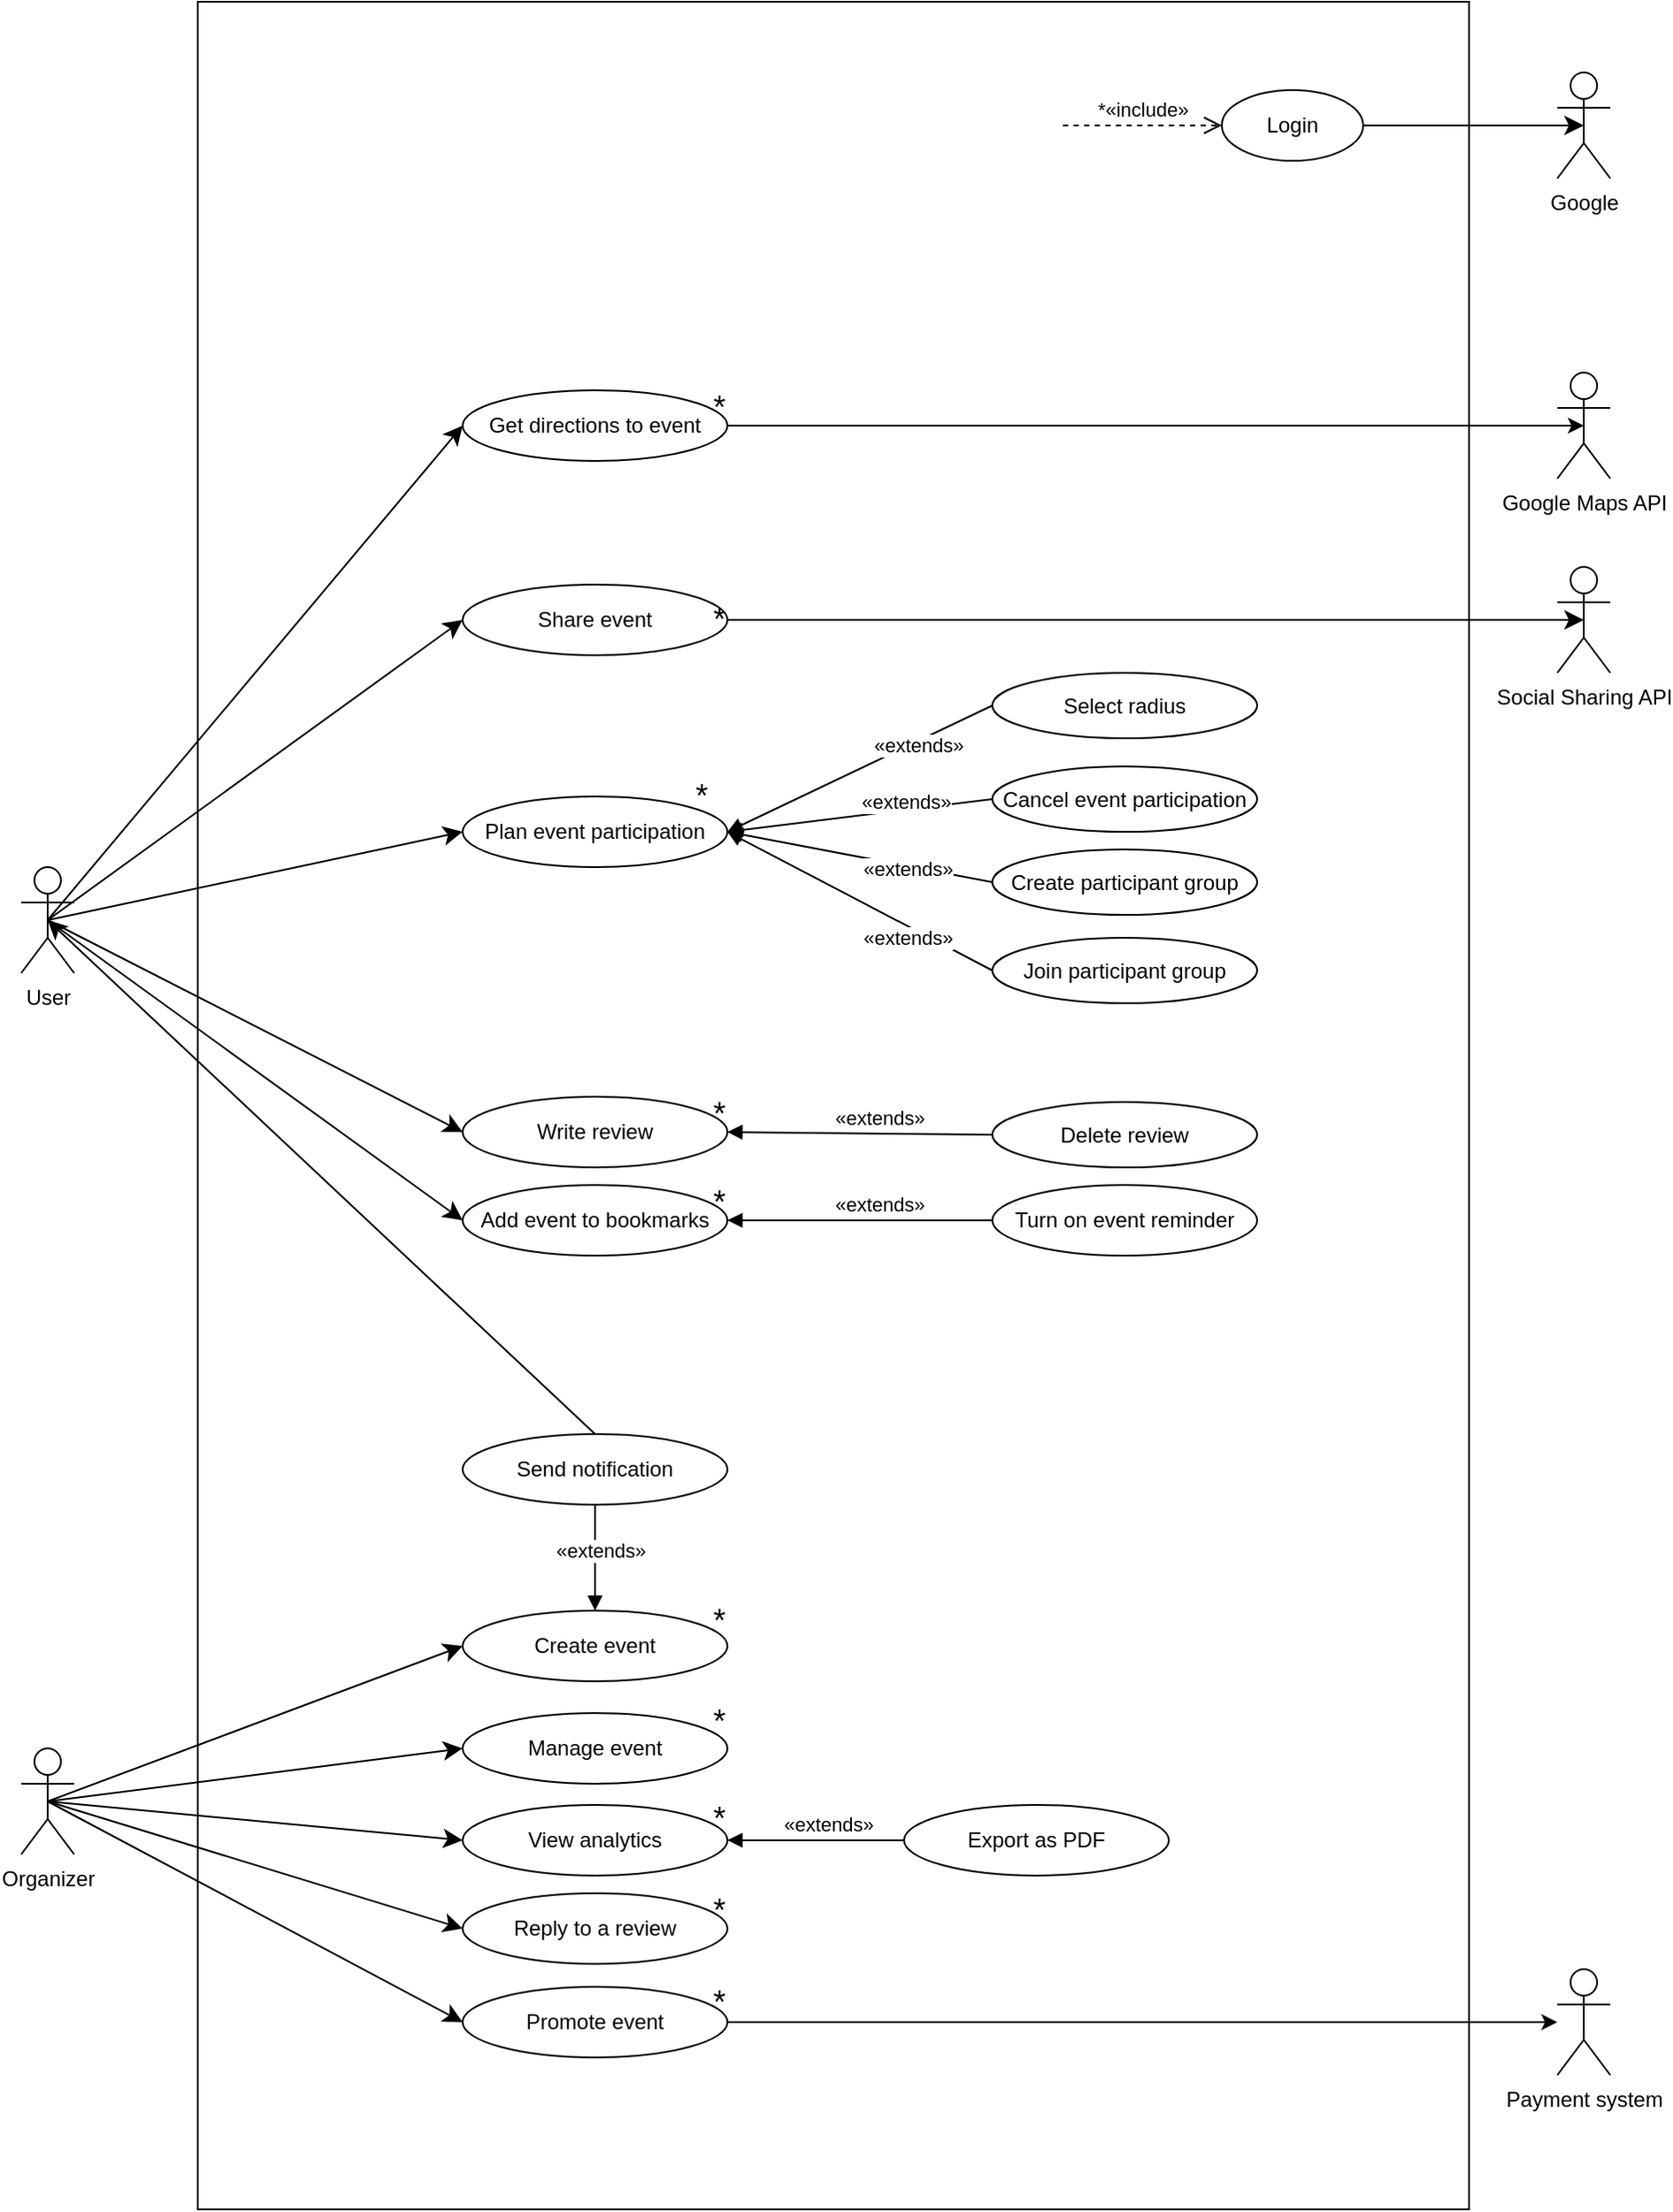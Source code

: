 <mxfile version="22.0.3" type="device">
  <diagram name="Pagina-1" id="NBDN8t3ZHKS26o0dstRo">
    <mxGraphModel dx="1276" dy="606" grid="1" gridSize="10" guides="1" tooltips="1" connect="1" arrows="1" fold="1" page="1" pageScale="1" pageWidth="1200" pageHeight="1920" math="0" shadow="0">
      <root>
        <mxCell id="0" />
        <mxCell id="1" parent="0" />
        <mxCell id="htn_xkT1saduvXeLNXjh-12" value="" style="rounded=0;whiteSpace=wrap;html=1;" parent="1" vertex="1">
          <mxGeometry x="200" y="50" width="720" height="1250" as="geometry" />
        </mxCell>
        <mxCell id="IiZjPgKYvky2dSMYdkkD-31" style="edgeStyle=none;curved=1;rounded=0;orthogonalLoop=1;jettySize=auto;html=1;exitX=0.5;exitY=0.5;exitDx=0;exitDy=0;exitPerimeter=0;entryX=0;entryY=0.5;entryDx=0;entryDy=0;fontSize=12;startSize=8;endSize=8;" parent="1" source="EeKUK2XGIDcgAEgI9ckz-1" target="EeKUK2XGIDcgAEgI9ckz-19" edge="1">
          <mxGeometry relative="1" as="geometry" />
        </mxCell>
        <mxCell id="IiZjPgKYvky2dSMYdkkD-32" style="edgeStyle=none;curved=1;rounded=0;orthogonalLoop=1;jettySize=auto;html=1;exitX=0.5;exitY=0.5;exitDx=0;exitDy=0;exitPerimeter=0;entryX=0;entryY=0.5;entryDx=0;entryDy=0;fontSize=12;startSize=8;endSize=8;" parent="1" source="EeKUK2XGIDcgAEgI9ckz-1" target="EeKUK2XGIDcgAEgI9ckz-20" edge="1">
          <mxGeometry relative="1" as="geometry" />
        </mxCell>
        <mxCell id="IiZjPgKYvky2dSMYdkkD-33" style="edgeStyle=none;curved=1;rounded=0;orthogonalLoop=1;jettySize=auto;html=1;exitX=0.5;exitY=0.5;exitDx=0;exitDy=0;exitPerimeter=0;entryX=0;entryY=0.5;entryDx=0;entryDy=0;fontSize=12;startSize=8;endSize=8;" parent="1" source="EeKUK2XGIDcgAEgI9ckz-1" target="EeKUK2XGIDcgAEgI9ckz-21" edge="1">
          <mxGeometry relative="1" as="geometry" />
        </mxCell>
        <mxCell id="EeKUK2XGIDcgAEgI9ckz-1" value="Organizer&lt;br&gt;" style="shape=umlActor;verticalLabelPosition=bottom;verticalAlign=top;html=1;" parent="1" vertex="1">
          <mxGeometry x="100" y="1039" width="30" height="60" as="geometry" />
        </mxCell>
        <mxCell id="IiZjPgKYvky2dSMYdkkD-25" style="edgeStyle=none;curved=1;rounded=0;orthogonalLoop=1;jettySize=auto;html=1;exitX=0;exitY=0.5;exitDx=0;exitDy=0;entryX=0;entryY=0.5;entryDx=0;entryDy=0;fontSize=12;startSize=8;endSize=8;" parent="1" source="EeKUK2XGIDcgAEgI9ckz-15" target="EeKUK2XGIDcgAEgI9ckz-15" edge="1">
          <mxGeometry relative="1" as="geometry" />
        </mxCell>
        <mxCell id="IiZjPgKYvky2dSMYdkkD-26" style="edgeStyle=none;curved=1;rounded=0;orthogonalLoop=1;jettySize=auto;html=1;exitX=0.5;exitY=0.5;exitDx=0;exitDy=0;exitPerimeter=0;entryX=0;entryY=0.5;entryDx=0;entryDy=0;fontSize=12;startSize=8;endSize=8;" parent="1" source="EeKUK2XGIDcgAEgI9ckz-2" target="EeKUK2XGIDcgAEgI9ckz-15" edge="1">
          <mxGeometry relative="1" as="geometry" />
        </mxCell>
        <mxCell id="IiZjPgKYvky2dSMYdkkD-27" style="edgeStyle=none;curved=1;rounded=0;orthogonalLoop=1;jettySize=auto;html=1;exitX=0.5;exitY=0.5;exitDx=0;exitDy=0;exitPerimeter=0;entryX=0;entryY=0.5;entryDx=0;entryDy=0;fontSize=12;startSize=8;endSize=8;" parent="1" source="EeKUK2XGIDcgAEgI9ckz-2" target="IiZjPgKYvky2dSMYdkkD-16" edge="1">
          <mxGeometry relative="1" as="geometry" />
        </mxCell>
        <mxCell id="IiZjPgKYvky2dSMYdkkD-28" style="edgeStyle=none;curved=1;rounded=0;orthogonalLoop=1;jettySize=auto;html=1;exitX=0.5;exitY=0.5;exitDx=0;exitDy=0;exitPerimeter=0;entryX=0;entryY=0.5;entryDx=0;entryDy=0;fontSize=12;startSize=8;endSize=8;" parent="1" source="EeKUK2XGIDcgAEgI9ckz-2" target="EeKUK2XGIDcgAEgI9ckz-16" edge="1">
          <mxGeometry relative="1" as="geometry" />
        </mxCell>
        <mxCell id="IiZjPgKYvky2dSMYdkkD-29" style="edgeStyle=none;curved=1;rounded=0;orthogonalLoop=1;jettySize=auto;html=1;exitX=0.5;exitY=0.5;exitDx=0;exitDy=0;exitPerimeter=0;entryX=0;entryY=0.5;entryDx=0;entryDy=0;fontSize=12;startSize=8;endSize=8;" parent="1" source="EeKUK2XGIDcgAEgI9ckz-2" target="EeKUK2XGIDcgAEgI9ckz-17" edge="1">
          <mxGeometry relative="1" as="geometry" />
        </mxCell>
        <mxCell id="IiZjPgKYvky2dSMYdkkD-30" style="edgeStyle=none;curved=1;rounded=0;orthogonalLoop=1;jettySize=auto;html=1;exitX=0.5;exitY=0.5;exitDx=0;exitDy=0;exitPerimeter=0;entryX=0;entryY=0.5;entryDx=0;entryDy=0;fontSize=12;startSize=8;endSize=8;" parent="1" source="EeKUK2XGIDcgAEgI9ckz-2" target="EeKUK2XGIDcgAEgI9ckz-18" edge="1">
          <mxGeometry relative="1" as="geometry" />
        </mxCell>
        <mxCell id="EeKUK2XGIDcgAEgI9ckz-2" value="User" style="shape=umlActor;verticalLabelPosition=bottom;verticalAlign=top;html=1;" parent="1" vertex="1">
          <mxGeometry x="100" y="540" width="30" height="60" as="geometry" />
        </mxCell>
        <mxCell id="EeKUK2XGIDcgAEgI9ckz-15" value="Get directions to event" style="ellipse;whiteSpace=wrap;html=1;" parent="1" vertex="1">
          <mxGeometry x="350" y="270" width="150" height="40" as="geometry" />
        </mxCell>
        <mxCell id="EeKUK2XGIDcgAEgI9ckz-16" value="Plan event participation" style="ellipse;whiteSpace=wrap;html=1;" parent="1" vertex="1">
          <mxGeometry x="350" y="500" width="150" height="40" as="geometry" />
        </mxCell>
        <mxCell id="EeKUK2XGIDcgAEgI9ckz-17" value="Write review" style="ellipse;whiteSpace=wrap;html=1;" parent="1" vertex="1">
          <mxGeometry x="350" y="670" width="150" height="40" as="geometry" />
        </mxCell>
        <mxCell id="EeKUK2XGIDcgAEgI9ckz-18" value="Add event to bookmarks" style="ellipse;whiteSpace=wrap;html=1;" parent="1" vertex="1">
          <mxGeometry x="350" y="720" width="150" height="40" as="geometry" />
        </mxCell>
        <mxCell id="EeKUK2XGIDcgAEgI9ckz-19" value="Create event" style="ellipse;whiteSpace=wrap;html=1;" parent="1" vertex="1">
          <mxGeometry x="350" y="961" width="150" height="40" as="geometry" />
        </mxCell>
        <mxCell id="EeKUK2XGIDcgAEgI9ckz-20" value="View analytics" style="ellipse;whiteSpace=wrap;html=1;" parent="1" vertex="1">
          <mxGeometry x="350" y="1071" width="150" height="40" as="geometry" />
        </mxCell>
        <mxCell id="EeKUK2XGIDcgAEgI9ckz-21" value="Reply to a review" style="ellipse;whiteSpace=wrap;html=1;" parent="1" vertex="1">
          <mxGeometry x="350" y="1121" width="150" height="40" as="geometry" />
        </mxCell>
        <mxCell id="EeKUK2XGIDcgAEgI9ckz-22" value="Google Maps API" style="shape=umlActor;verticalLabelPosition=bottom;verticalAlign=top;html=1;" parent="1" vertex="1">
          <mxGeometry x="970" y="260" width="30" height="60" as="geometry" />
        </mxCell>
        <mxCell id="EeKUK2XGIDcgAEgI9ckz-28" style="edgeStyle=orthogonalEdgeStyle;rounded=0;orthogonalLoop=1;jettySize=auto;html=1;entryX=0.5;entryY=0.5;entryDx=0;entryDy=0;entryPerimeter=0;" parent="1" source="EeKUK2XGIDcgAEgI9ckz-15" target="EeKUK2XGIDcgAEgI9ckz-22" edge="1">
          <mxGeometry relative="1" as="geometry" />
        </mxCell>
        <mxCell id="EeKUK2XGIDcgAEgI9ckz-29" value="«extends»" style="html=1;verticalAlign=bottom;endArrow=block;curved=0;rounded=0;entryX=1;entryY=0.5;entryDx=0;entryDy=0;exitX=0;exitY=0.5;exitDx=0;exitDy=0;" parent="1" source="IiZjPgKYvky2dSMYdkkD-9" target="EeKUK2XGIDcgAEgI9ckz-17" edge="1">
          <mxGeometry x="-0.143" width="80" relative="1" as="geometry">
            <mxPoint x="650" y="598.89" as="sourcePoint" />
            <mxPoint x="530" y="598.89" as="targetPoint" />
            <Array as="points" />
            <mxPoint as="offset" />
          </mxGeometry>
        </mxCell>
        <mxCell id="EeKUK2XGIDcgAEgI9ckz-30" value="Turn on event reminder" style="ellipse;whiteSpace=wrap;html=1;" parent="1" vertex="1">
          <mxGeometry x="650" y="720" width="150" height="40" as="geometry" />
        </mxCell>
        <mxCell id="EeKUK2XGIDcgAEgI9ckz-37" value="&lt;font style=&quot;font-size: 18px;&quot;&gt;*&lt;/font&gt;" style="text;html=1;align=center;verticalAlign=middle;resizable=0;points=[];autosize=1;strokeColor=none;fillColor=none;" parent="1" vertex="1">
          <mxGeometry x="480" y="1059" width="30" height="40" as="geometry" />
        </mxCell>
        <mxCell id="EeKUK2XGIDcgAEgI9ckz-38" value="&lt;font style=&quot;font-size: 18px;&quot;&gt;*&lt;/font&gt;" style="text;html=1;align=center;verticalAlign=middle;resizable=0;points=[];autosize=1;strokeColor=none;fillColor=none;" parent="1" vertex="1">
          <mxGeometry x="480" y="1111" width="30" height="40" as="geometry" />
        </mxCell>
        <mxCell id="EeKUK2XGIDcgAEgI9ckz-39" value="&lt;font style=&quot;font-size: 18px;&quot;&gt;*&lt;/font&gt;" style="text;html=1;align=center;verticalAlign=middle;resizable=0;points=[];autosize=1;strokeColor=none;fillColor=none;" parent="1" vertex="1">
          <mxGeometry x="480" y="947" width="30" height="40" as="geometry" />
        </mxCell>
        <mxCell id="EeKUK2XGIDcgAEgI9ckz-40" value="&lt;font style=&quot;font-size: 18px;&quot;&gt;*&lt;/font&gt;" style="text;html=1;align=center;verticalAlign=middle;resizable=0;points=[];autosize=1;strokeColor=none;fillColor=none;" parent="1" vertex="1">
          <mxGeometry x="480" y="710" width="30" height="40" as="geometry" />
        </mxCell>
        <mxCell id="EeKUK2XGIDcgAEgI9ckz-41" value="&lt;font style=&quot;font-size: 18px;&quot;&gt;*&lt;/font&gt;" style="text;html=1;align=center;verticalAlign=middle;resizable=0;points=[];autosize=1;strokeColor=none;fillColor=none;" parent="1" vertex="1">
          <mxGeometry x="470" y="480" width="30" height="40" as="geometry" />
        </mxCell>
        <mxCell id="EeKUK2XGIDcgAEgI9ckz-42" value="&lt;font style=&quot;font-size: 18px;&quot;&gt;*&lt;/font&gt;" style="text;html=1;align=center;verticalAlign=middle;resizable=0;points=[];autosize=1;strokeColor=none;fillColor=none;" parent="1" vertex="1">
          <mxGeometry x="480" y="660" width="30" height="40" as="geometry" />
        </mxCell>
        <mxCell id="IiZjPgKYvky2dSMYdkkD-4" value="Cancel event participation" style="ellipse;whiteSpace=wrap;html=1;" parent="1" vertex="1">
          <mxGeometry x="650" y="483" width="150" height="37" as="geometry" />
        </mxCell>
        <mxCell id="IiZjPgKYvky2dSMYdkkD-8" value="«extends»" style="html=1;verticalAlign=bottom;endArrow=block;curved=0;rounded=0;entryX=1;entryY=0.5;entryDx=0;entryDy=0;exitX=0;exitY=0.5;exitDx=0;exitDy=0;" parent="1" source="IiZjPgKYvky2dSMYdkkD-4" target="EeKUK2XGIDcgAEgI9ckz-16" edge="1">
          <mxGeometry x="-0.337" y="4" width="80" relative="1" as="geometry">
            <mxPoint x="600.034" y="466.947" as="sourcePoint" />
            <mxPoint x="500" y="466" as="targetPoint" />
            <Array as="points" />
            <mxPoint as="offset" />
          </mxGeometry>
        </mxCell>
        <mxCell id="IiZjPgKYvky2dSMYdkkD-9" value="Delete review" style="ellipse;whiteSpace=wrap;html=1;" parent="1" vertex="1">
          <mxGeometry x="650" y="673" width="150" height="37" as="geometry" />
        </mxCell>
        <mxCell id="IiZjPgKYvky2dSMYdkkD-11" value="«extends»" style="html=1;verticalAlign=bottom;endArrow=block;curved=0;rounded=0;exitX=0;exitY=0.5;exitDx=0;exitDy=0;entryX=1;entryY=0.5;entryDx=0;entryDy=0;" parent="1" source="EeKUK2XGIDcgAEgI9ckz-30" target="EeKUK2XGIDcgAEgI9ckz-18" edge="1">
          <mxGeometry x="-0.143" width="80" relative="1" as="geometry">
            <mxPoint x="650" y="649.44" as="sourcePoint" />
            <mxPoint x="530" y="649.44" as="targetPoint" />
            <Array as="points" />
            <mxPoint as="offset" />
          </mxGeometry>
        </mxCell>
        <mxCell id="IiZjPgKYvky2dSMYdkkD-14" value="Manage event" style="ellipse;whiteSpace=wrap;html=1;" parent="1" vertex="1">
          <mxGeometry x="350" y="1019" width="150" height="40" as="geometry" />
        </mxCell>
        <mxCell id="IiZjPgKYvky2dSMYdkkD-22" style="edgeStyle=none;curved=1;rounded=0;orthogonalLoop=1;jettySize=auto;html=1;fontSize=12;startSize=8;endSize=8;entryX=0.5;entryY=0.5;entryDx=0;entryDy=0;entryPerimeter=0;" parent="1" source="IiZjPgKYvky2dSMYdkkD-16" target="IiZjPgKYvky2dSMYdkkD-20" edge="1">
          <mxGeometry relative="1" as="geometry" />
        </mxCell>
        <mxCell id="IiZjPgKYvky2dSMYdkkD-16" value="Share event" style="ellipse;whiteSpace=wrap;html=1;" parent="1" vertex="1">
          <mxGeometry x="350" y="380" width="150" height="40" as="geometry" />
        </mxCell>
        <mxCell id="IiZjPgKYvky2dSMYdkkD-17" value="«extends»" style="html=1;verticalAlign=bottom;endArrow=block;curved=0;rounded=0;exitX=0.5;exitY=1;exitDx=0;exitDy=0;" parent="1" source="SF4WIxkhhy-i_ZUKBHDm-10" target="EeKUK2XGIDcgAEgI9ckz-19" edge="1">
          <mxGeometry x="0.157" y="3" width="80" relative="1" as="geometry">
            <mxPoint x="570" y="901" as="sourcePoint" />
            <mxPoint x="470" y="934" as="targetPoint" />
            <Array as="points" />
            <mxPoint as="offset" />
          </mxGeometry>
        </mxCell>
        <mxCell id="IiZjPgKYvky2dSMYdkkD-20" value="Social Sharing API" style="shape=umlActor;verticalLabelPosition=bottom;verticalAlign=top;html=1;" parent="1" vertex="1">
          <mxGeometry x="970" y="370" width="30" height="60" as="geometry" />
        </mxCell>
        <mxCell id="IiZjPgKYvky2dSMYdkkD-23" value="Export as PDF" style="ellipse;whiteSpace=wrap;html=1;" parent="1" vertex="1">
          <mxGeometry x="600" y="1071" width="150" height="40" as="geometry" />
        </mxCell>
        <mxCell id="IiZjPgKYvky2dSMYdkkD-24" value="«extends»" style="html=1;verticalAlign=bottom;endArrow=block;curved=0;rounded=0;exitX=0;exitY=0.5;exitDx=0;exitDy=0;" parent="1" source="IiZjPgKYvky2dSMYdkkD-23" target="EeKUK2XGIDcgAEgI9ckz-20" edge="1">
          <mxGeometry x="-0.143" width="80" relative="1" as="geometry">
            <mxPoint x="671" y="1127" as="sourcePoint" />
            <mxPoint x="520" y="1091" as="targetPoint" />
            <Array as="points" />
            <mxPoint as="offset" />
          </mxGeometry>
        </mxCell>
        <mxCell id="SF4WIxkhhy-i_ZUKBHDm-6" value="Payment system&lt;br&gt;" style="shape=umlActor;verticalLabelPosition=bottom;verticalAlign=top;html=1;outlineConnect=0;" parent="1" vertex="1">
          <mxGeometry x="970" y="1164" width="30" height="60" as="geometry" />
        </mxCell>
        <mxCell id="SF4WIxkhhy-i_ZUKBHDm-7" value="&lt;font style=&quot;font-size: 18px;&quot;&gt;*&lt;/font&gt;" style="text;html=1;align=center;verticalAlign=middle;resizable=0;points=[];autosize=1;strokeColor=none;fillColor=none;" parent="1" vertex="1">
          <mxGeometry x="480" y="380" width="30" height="40" as="geometry" />
        </mxCell>
        <mxCell id="SF4WIxkhhy-i_ZUKBHDm-8" value="&lt;font style=&quot;font-size: 18px;&quot;&gt;*&lt;/font&gt;" style="text;html=1;align=center;verticalAlign=middle;resizable=0;points=[];autosize=1;strokeColor=none;fillColor=none;" parent="1" vertex="1">
          <mxGeometry x="480" y="260" width="30" height="40" as="geometry" />
        </mxCell>
        <mxCell id="SF4WIxkhhy-i_ZUKBHDm-10" value="Send notification" style="ellipse;whiteSpace=wrap;html=1;" parent="1" vertex="1">
          <mxGeometry x="350" y="861" width="150" height="40" as="geometry" />
        </mxCell>
        <mxCell id="SF4WIxkhhy-i_ZUKBHDm-17" style="edgeStyle=none;curved=1;rounded=0;orthogonalLoop=1;jettySize=auto;html=1;fontSize=12;startSize=8;endSize=8;exitX=0.5;exitY=0;exitDx=0;exitDy=0;entryX=0.5;entryY=0.5;entryDx=0;entryDy=0;entryPerimeter=0;" parent="1" source="SF4WIxkhhy-i_ZUKBHDm-10" target="EeKUK2XGIDcgAEgI9ckz-2" edge="1">
          <mxGeometry relative="1" as="geometry">
            <mxPoint x="250" y="730" as="sourcePoint" />
            <mxPoint x="120" y="570" as="targetPoint" />
          </mxGeometry>
        </mxCell>
        <mxCell id="SF4WIxkhhy-i_ZUKBHDm-19" style="edgeStyle=none;curved=1;rounded=0;orthogonalLoop=1;jettySize=auto;html=1;exitX=0.5;exitY=0.5;exitDx=0;exitDy=0;exitPerimeter=0;entryX=0;entryY=0.5;entryDx=0;entryDy=0;fontSize=12;startSize=8;endSize=8;" parent="1" source="EeKUK2XGIDcgAEgI9ckz-1" target="IiZjPgKYvky2dSMYdkkD-14" edge="1">
          <mxGeometry relative="1" as="geometry">
            <mxPoint x="265" y="1031" as="sourcePoint" />
            <mxPoint x="360" y="991" as="targetPoint" />
          </mxGeometry>
        </mxCell>
        <mxCell id="SF4WIxkhhy-i_ZUKBHDm-24" style="edgeStyle=orthogonalEdgeStyle;rounded=0;orthogonalLoop=1;jettySize=auto;html=1;" parent="1" source="SF4WIxkhhy-i_ZUKBHDm-20" target="SF4WIxkhhy-i_ZUKBHDm-6" edge="1">
          <mxGeometry relative="1" as="geometry" />
        </mxCell>
        <mxCell id="SF4WIxkhhy-i_ZUKBHDm-20" value="Promote event" style="ellipse;whiteSpace=wrap;html=1;" parent="1" vertex="1">
          <mxGeometry x="350" y="1174" width="150" height="40" as="geometry" />
        </mxCell>
        <mxCell id="SF4WIxkhhy-i_ZUKBHDm-21" value="&lt;font style=&quot;font-size: 18px;&quot;&gt;*&lt;/font&gt;" style="text;html=1;align=center;verticalAlign=middle;resizable=0;points=[];autosize=1;strokeColor=none;fillColor=none;" parent="1" vertex="1">
          <mxGeometry x="480" y="1004" width="30" height="40" as="geometry" />
        </mxCell>
        <mxCell id="SF4WIxkhhy-i_ZUKBHDm-22" style="edgeStyle=none;curved=1;rounded=0;orthogonalLoop=1;jettySize=auto;html=1;exitX=0.5;exitY=0.5;exitDx=0;exitDy=0;exitPerimeter=0;entryX=0;entryY=0.5;entryDx=0;entryDy=0;fontSize=12;startSize=8;endSize=8;" parent="1" source="EeKUK2XGIDcgAEgI9ckz-1" target="SF4WIxkhhy-i_ZUKBHDm-20" edge="1">
          <mxGeometry relative="1" as="geometry">
            <mxPoint x="250" y="1059" as="sourcePoint" />
            <mxPoint x="345" y="1179" as="targetPoint" />
          </mxGeometry>
        </mxCell>
        <mxCell id="SF4WIxkhhy-i_ZUKBHDm-23" value="&lt;font style=&quot;font-size: 18px;&quot;&gt;*&lt;/font&gt;" style="text;html=1;align=center;verticalAlign=middle;resizable=0;points=[];autosize=1;strokeColor=none;fillColor=none;" parent="1" vertex="1">
          <mxGeometry x="480" y="1163" width="30" height="40" as="geometry" />
        </mxCell>
        <mxCell id="SF4WIxkhhy-i_ZUKBHDm-25" value="*«include»" style="html=1;verticalAlign=bottom;endArrow=open;dashed=1;endSize=8;curved=0;rounded=0;entryX=0;entryY=0.5;entryDx=0;entryDy=0;" parent="1" target="SF4WIxkhhy-i_ZUKBHDm-27" edge="1">
          <mxGeometry relative="1" as="geometry">
            <mxPoint x="690" y="120" as="sourcePoint" />
            <mxPoint x="880" y="156" as="targetPoint" />
          </mxGeometry>
        </mxCell>
        <mxCell id="SF4WIxkhhy-i_ZUKBHDm-26" style="edgeStyle=orthogonalEdgeStyle;rounded=0;orthogonalLoop=1;jettySize=auto;html=1;exitX=0.5;exitY=1;exitDx=0;exitDy=0;" parent="1" source="IiZjPgKYvky2dSMYdkkD-4" target="IiZjPgKYvky2dSMYdkkD-4" edge="1">
          <mxGeometry relative="1" as="geometry" />
        </mxCell>
        <mxCell id="SF4WIxkhhy-i_ZUKBHDm-27" value="Login" style="ellipse;whiteSpace=wrap;html=1;" parent="1" vertex="1">
          <mxGeometry x="780" y="100" width="80" height="40" as="geometry" />
        </mxCell>
        <mxCell id="SF4WIxkhhy-i_ZUKBHDm-33" style="edgeStyle=none;curved=1;rounded=0;orthogonalLoop=1;jettySize=auto;html=1;fontSize=12;startSize=8;endSize=8;exitX=1;exitY=0.5;exitDx=0;exitDy=0;entryX=0.5;entryY=0.5;entryDx=0;entryDy=0;entryPerimeter=0;" parent="1" source="SF4WIxkhhy-i_ZUKBHDm-27" target="SF4WIxkhhy-i_ZUKBHDm-34" edge="1">
          <mxGeometry relative="1" as="geometry">
            <mxPoint x="915" y="146" as="sourcePoint" />
            <mxPoint x="970" y="156" as="targetPoint" />
          </mxGeometry>
        </mxCell>
        <mxCell id="SF4WIxkhhy-i_ZUKBHDm-34" value="Google" style="shape=umlActor;verticalLabelPosition=bottom;verticalAlign=top;html=1;" parent="1" vertex="1">
          <mxGeometry x="970" y="90" width="30" height="60" as="geometry" />
        </mxCell>
        <mxCell id="SF4WIxkhhy-i_ZUKBHDm-39" value="Create participant group" style="ellipse;whiteSpace=wrap;html=1;" parent="1" vertex="1">
          <mxGeometry x="650" y="530" width="150" height="37" as="geometry" />
        </mxCell>
        <mxCell id="SF4WIxkhhy-i_ZUKBHDm-40" value="Join participant group" style="ellipse;whiteSpace=wrap;html=1;" parent="1" vertex="1">
          <mxGeometry x="650" y="580" width="150" height="37" as="geometry" />
        </mxCell>
        <mxCell id="SF4WIxkhhy-i_ZUKBHDm-41" value="«extends»" style="html=1;verticalAlign=bottom;endArrow=block;curved=0;rounded=0;exitX=0;exitY=0.5;exitDx=0;exitDy=0;entryX=1;entryY=0.5;entryDx=0;entryDy=0;" parent="1" source="SF4WIxkhhy-i_ZUKBHDm-39" target="EeKUK2XGIDcgAEgI9ckz-16" edge="1">
          <mxGeometry x="-0.383" y="10" width="80" relative="1" as="geometry">
            <mxPoint x="610" y="499" as="sourcePoint" />
            <mxPoint x="510" y="520" as="targetPoint" />
            <Array as="points" />
            <mxPoint as="offset" />
          </mxGeometry>
        </mxCell>
        <mxCell id="SF4WIxkhhy-i_ZUKBHDm-42" value="«extends»" style="html=1;verticalAlign=bottom;endArrow=block;curved=0;rounded=0;entryX=1;entryY=0.5;entryDx=0;entryDy=0;exitX=0;exitY=0.5;exitDx=0;exitDy=0;" parent="1" source="SF4WIxkhhy-i_ZUKBHDm-40" target="EeKUK2XGIDcgAEgI9ckz-16" edge="1">
          <mxGeometry x="-0.445" y="14" width="80" relative="1" as="geometry">
            <mxPoint x="620" y="509" as="sourcePoint" />
            <mxPoint x="500" y="467" as="targetPoint" />
            <Array as="points" />
            <mxPoint as="offset" />
          </mxGeometry>
        </mxCell>
        <mxCell id="OcR-P5CsSL5irr8-RtXb-1" value="Select radius" style="ellipse;whiteSpace=wrap;html=1;" parent="1" vertex="1">
          <mxGeometry x="650" y="430" width="150" height="37" as="geometry" />
        </mxCell>
        <mxCell id="OcR-P5CsSL5irr8-RtXb-2" value="«extends»" style="html=1;verticalAlign=bottom;endArrow=block;curved=0;rounded=0;exitX=0;exitY=0.5;exitDx=0;exitDy=0;entryX=1;entryY=0.5;entryDx=0;entryDy=0;" parent="1" source="OcR-P5CsSL5irr8-RtXb-1" target="EeKUK2XGIDcgAEgI9ckz-16" edge="1">
          <mxGeometry x="-0.383" y="10" width="80" relative="1" as="geometry">
            <mxPoint x="640" y="477" as="sourcePoint" />
            <mxPoint x="490" y="448" as="targetPoint" />
            <Array as="points" />
            <mxPoint as="offset" />
          </mxGeometry>
        </mxCell>
      </root>
    </mxGraphModel>
  </diagram>
</mxfile>

